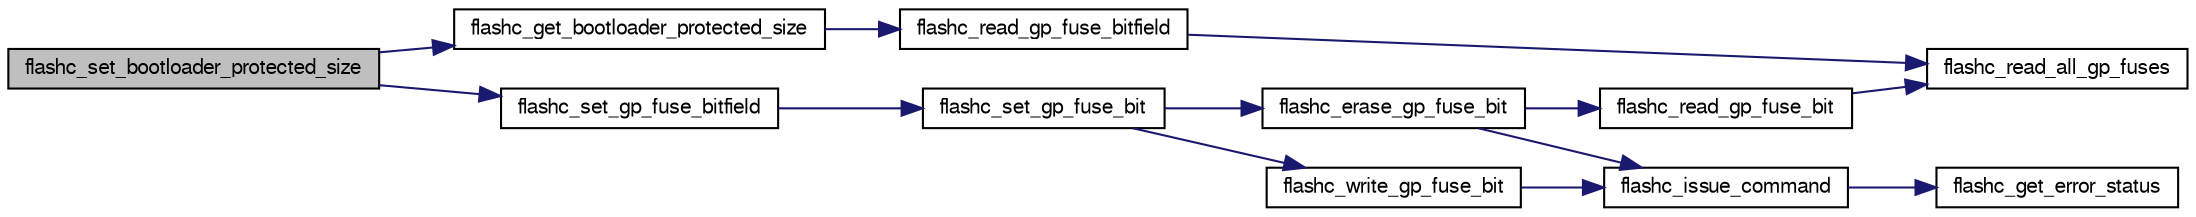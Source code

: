 digraph G
{
  edge [fontname="FreeSans",fontsize="10",labelfontname="FreeSans",labelfontsize="10"];
  node [fontname="FreeSans",fontsize="10",shape=record];
  rankdir=LR;
  Node1 [label="flashc_set_bootloader_protected_size",height=0.2,width=0.4,color="black", fillcolor="grey75", style="filled" fontcolor="black"];
  Node1 -> Node2 [color="midnightblue",fontsize="10",style="solid",fontname="FreeSans"];
  Node2 [label="flashc_get_bootloader_protected_size",height=0.2,width=0.4,color="black", fillcolor="white", style="filled",URL="$group__group__avr32__drivers__flashc.html#ga83ed88a41076163bd29ca80d30cb094f",tooltip="Gets the bootloader protected size."];
  Node2 -> Node3 [color="midnightblue",fontsize="10",style="solid",fontname="FreeSans"];
  Node3 [label="flashc_read_gp_fuse_bitfield",height=0.2,width=0.4,color="black", fillcolor="white", style="filled",URL="$group__group__avr32__drivers__flashc.html#ga48db4e70ec0449ea94c9c92643c26d8e",tooltip="Reads a general-purpose fuse bit-field."];
  Node3 -> Node4 [color="midnightblue",fontsize="10",style="solid",fontname="FreeSans"];
  Node4 [label="flashc_read_all_gp_fuses",height=0.2,width=0.4,color="black", fillcolor="white", style="filled",URL="$group__group__avr32__drivers__flashc.html#gabdba94fb9eb09177ced3df0ad80b1554",tooltip="Reads all general-purpose fuses."];
  Node1 -> Node5 [color="midnightblue",fontsize="10",style="solid",fontname="FreeSans"];
  Node5 [label="flashc_set_gp_fuse_bitfield",height=0.2,width=0.4,color="black", fillcolor="white", style="filled",URL="$group__group__avr32__drivers__flashc.html#gaeef87beafc415e3a116072f74845d7ab",tooltip="Sets a general-purpose fuse bit-field with the appropriate erase and write operations."];
  Node5 -> Node6 [color="midnightblue",fontsize="10",style="solid",fontname="FreeSans"];
  Node6 [label="flashc_set_gp_fuse_bit",height=0.2,width=0.4,color="black", fillcolor="white", style="filled",URL="$group__group__avr32__drivers__flashc.html#ga63c172f89cfe0f3e3cf1c6eadc62f5f5",tooltip="Sets a general-purpose fuse bit with the appropriate erase and write operations."];
  Node6 -> Node7 [color="midnightblue",fontsize="10",style="solid",fontname="FreeSans"];
  Node7 [label="flashc_erase_gp_fuse_bit",height=0.2,width=0.4,color="black", fillcolor="white", style="filled",URL="$group__group__avr32__drivers__flashc.html#gac5454efcadb99899bfe075b463a2e6dd",tooltip="Erases a general-purpose fuse bit."];
  Node7 -> Node8 [color="midnightblue",fontsize="10",style="solid",fontname="FreeSans"];
  Node8 [label="flashc_issue_command",height=0.2,width=0.4,color="black", fillcolor="white", style="filled",URL="$group__group__avr32__drivers__flashc.html#ga8045c427c32cf3617e861067d76c9c11",tooltip="Issues a FLASHC command."];
  Node8 -> Node9 [color="midnightblue",fontsize="10",style="solid",fontname="FreeSans"];
  Node9 [label="flashc_get_error_status",height=0.2,width=0.4,color="black", fillcolor="white", style="filled",URL="$group__group__avr32__drivers__flashc.html#gae7d38c60001d5d8d00363a6cb07f89f0",tooltip="Gets the error status of the FLASHC."];
  Node7 -> Node10 [color="midnightblue",fontsize="10",style="solid",fontname="FreeSans"];
  Node10 [label="flashc_read_gp_fuse_bit",height=0.2,width=0.4,color="black", fillcolor="white", style="filled",URL="$group__group__avr32__drivers__flashc.html#ga41488c15448086169266af4936ea7926",tooltip="Reads a general-purpose fuse bit."];
  Node10 -> Node4 [color="midnightblue",fontsize="10",style="solid",fontname="FreeSans"];
  Node6 -> Node11 [color="midnightblue",fontsize="10",style="solid",fontname="FreeSans"];
  Node11 [label="flashc_write_gp_fuse_bit",height=0.2,width=0.4,color="black", fillcolor="white", style="filled",URL="$group__group__avr32__drivers__flashc.html#ga70af318e71334255931a6638d2fa693c",tooltip="Writes a general-purpose fuse bit."];
  Node11 -> Node8 [color="midnightblue",fontsize="10",style="solid",fontname="FreeSans"];
}
